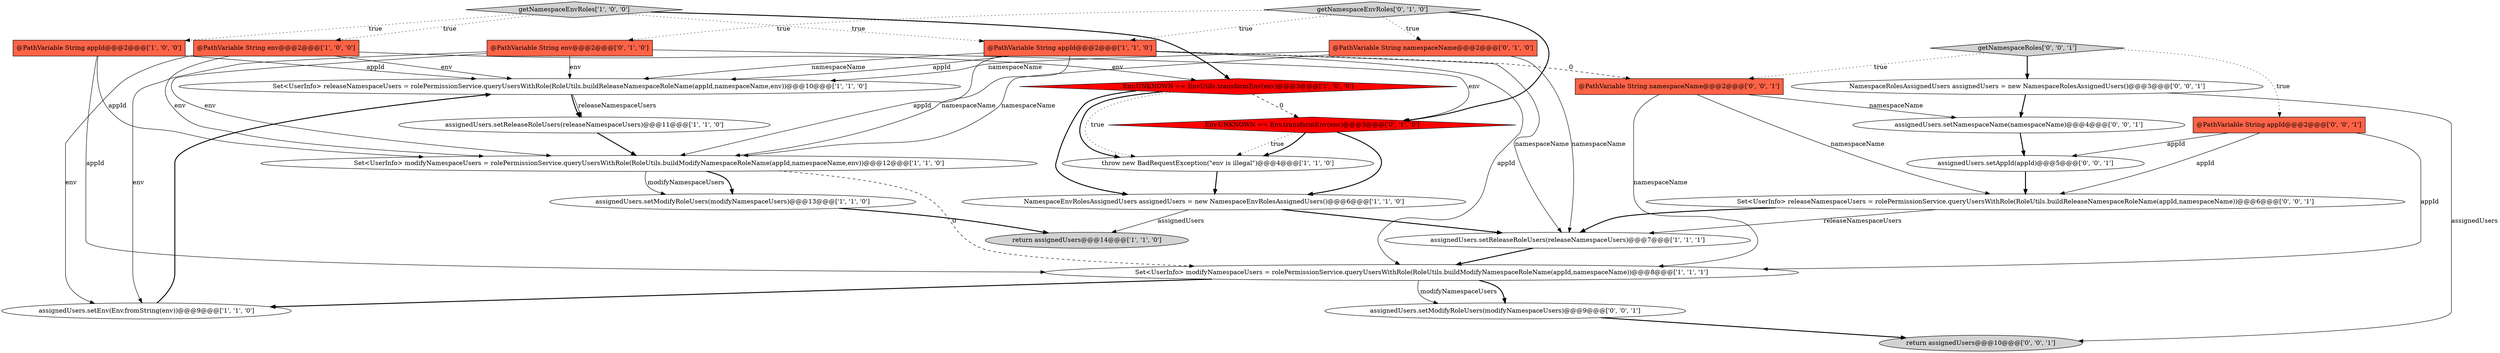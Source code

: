 digraph {
17 [style = filled, label = "@PathVariable String namespaceName@@@2@@@['0', '1', '0']", fillcolor = tomato, shape = box image = "AAA0AAABBB2BBB"];
1 [style = filled, label = "@PathVariable String env@@@2@@@['1', '0', '0']", fillcolor = tomato, shape = box image = "AAA0AAABBB1BBB"];
6 [style = filled, label = "Set<UserInfo> releaseNamespaceUsers = rolePermissionService.queryUsersWithRole(RoleUtils.buildReleaseNamespaceRoleName(appId,namespaceName,env))@@@10@@@['1', '1', '0']", fillcolor = white, shape = ellipse image = "AAA0AAABBB1BBB"];
7 [style = filled, label = "Set<UserInfo> modifyNamespaceUsers = rolePermissionService.queryUsersWithRole(RoleUtils.buildModifyNamespaceRoleName(appId,namespaceName,env))@@@12@@@['1', '1', '0']", fillcolor = white, shape = ellipse image = "AAA0AAABBB1BBB"];
2 [style = filled, label = "Env.UNKNOWN == EnvUtils.transformEnv(env)@@@3@@@['1', '0', '0']", fillcolor = red, shape = diamond image = "AAA1AAABBB1BBB"];
4 [style = filled, label = "NamespaceEnvRolesAssignedUsers assignedUsers = new NamespaceEnvRolesAssignedUsers()@@@6@@@['1', '1', '0']", fillcolor = white, shape = ellipse image = "AAA0AAABBB1BBB"];
14 [style = filled, label = "assignedUsers.setModifyRoleUsers(modifyNamespaceUsers)@@@13@@@['1', '1', '0']", fillcolor = white, shape = ellipse image = "AAA0AAABBB1BBB"];
24 [style = filled, label = "return assignedUsers@@@10@@@['0', '0', '1']", fillcolor = lightgray, shape = ellipse image = "AAA0AAABBB3BBB"];
5 [style = filled, label = "Set<UserInfo> modifyNamespaceUsers = rolePermissionService.queryUsersWithRole(RoleUtils.buildModifyNamespaceRoleName(appId,namespaceName))@@@8@@@['1', '1', '1']", fillcolor = white, shape = ellipse image = "AAA0AAABBB1BBB"];
21 [style = filled, label = "assignedUsers.setAppId(appId)@@@5@@@['0', '0', '1']", fillcolor = white, shape = ellipse image = "AAA0AAABBB3BBB"];
11 [style = filled, label = "return assignedUsers@@@14@@@['1', '1', '0']", fillcolor = lightgray, shape = ellipse image = "AAA0AAABBB1BBB"];
25 [style = filled, label = "@PathVariable String namespaceName@@@2@@@['0', '0', '1']", fillcolor = tomato, shape = box image = "AAA0AAABBB3BBB"];
13 [style = filled, label = "assignedUsers.setReleaseRoleUsers(releaseNamespaceUsers)@@@11@@@['1', '1', '0']", fillcolor = white, shape = ellipse image = "AAA0AAABBB1BBB"];
0 [style = filled, label = "@PathVariable String appId@@@2@@@['1', '0', '0']", fillcolor = tomato, shape = box image = "AAA0AAABBB1BBB"];
19 [style = filled, label = "@PathVariable String appId@@@2@@@['0', '0', '1']", fillcolor = tomato, shape = box image = "AAA0AAABBB3BBB"];
8 [style = filled, label = "throw new BadRequestException(\"env is illegal\")@@@4@@@['1', '1', '0']", fillcolor = white, shape = ellipse image = "AAA0AAABBB1BBB"];
26 [style = filled, label = "NamespaceRolesAssignedUsers assignedUsers = new NamespaceRolesAssignedUsers()@@@3@@@['0', '0', '1']", fillcolor = white, shape = ellipse image = "AAA0AAABBB3BBB"];
9 [style = filled, label = "assignedUsers.setReleaseRoleUsers(releaseNamespaceUsers)@@@7@@@['1', '1', '1']", fillcolor = white, shape = ellipse image = "AAA0AAABBB1BBB"];
23 [style = filled, label = "assignedUsers.setModifyRoleUsers(modifyNamespaceUsers)@@@9@@@['0', '0', '1']", fillcolor = white, shape = ellipse image = "AAA0AAABBB3BBB"];
10 [style = filled, label = "getNamespaceEnvRoles['1', '0', '0']", fillcolor = lightgray, shape = diamond image = "AAA0AAABBB1BBB"];
20 [style = filled, label = "assignedUsers.setNamespaceName(namespaceName)@@@4@@@['0', '0', '1']", fillcolor = white, shape = ellipse image = "AAA0AAABBB3BBB"];
12 [style = filled, label = "@PathVariable String appId@@@2@@@['1', '1', '0']", fillcolor = tomato, shape = box image = "AAA0AAABBB1BBB"];
3 [style = filled, label = "assignedUsers.setEnv(Env.fromString(env))@@@9@@@['1', '1', '0']", fillcolor = white, shape = ellipse image = "AAA0AAABBB1BBB"];
18 [style = filled, label = "Env.UNKNOWN == Env.transformEnv(env)@@@3@@@['0', '1', '0']", fillcolor = red, shape = diamond image = "AAA1AAABBB2BBB"];
16 [style = filled, label = "@PathVariable String env@@@2@@@['0', '1', '0']", fillcolor = tomato, shape = box image = "AAA0AAABBB2BBB"];
27 [style = filled, label = "getNamespaceRoles['0', '0', '1']", fillcolor = lightgray, shape = diamond image = "AAA0AAABBB3BBB"];
22 [style = filled, label = "Set<UserInfo> releaseNamespaceUsers = rolePermissionService.queryUsersWithRole(RoleUtils.buildReleaseNamespaceRoleName(appId,namespaceName))@@@6@@@['0', '0', '1']", fillcolor = white, shape = ellipse image = "AAA0AAABBB3BBB"];
15 [style = filled, label = "getNamespaceEnvRoles['0', '1', '0']", fillcolor = lightgray, shape = diamond image = "AAA0AAABBB2BBB"];
5->3 [style = bold, label=""];
17->7 [style = solid, label="namespaceName"];
4->9 [style = bold, label=""];
10->12 [style = dotted, label="true"];
16->7 [style = solid, label="env"];
12->5 [style = solid, label="appId"];
27->25 [style = dotted, label="true"];
5->23 [style = bold, label=""];
1->7 [style = solid, label="env"];
16->6 [style = solid, label="env"];
12->7 [style = solid, label="appId"];
0->7 [style = solid, label="appId"];
22->9 [style = bold, label=""];
25->5 [style = solid, label="namespaceName"];
3->6 [style = bold, label=""];
26->20 [style = bold, label=""];
18->8 [style = dotted, label="true"];
1->2 [style = solid, label="env"];
15->16 [style = dotted, label="true"];
12->6 [style = solid, label="namespaceName"];
19->22 [style = solid, label="appId"];
12->9 [style = solid, label="namespaceName"];
27->19 [style = dotted, label="true"];
2->4 [style = bold, label=""];
15->18 [style = bold, label=""];
25->22 [style = solid, label="namespaceName"];
19->21 [style = solid, label="appId"];
0->5 [style = solid, label="appId"];
5->23 [style = solid, label="modifyNamespaceUsers"];
15->17 [style = dotted, label="true"];
7->14 [style = bold, label=""];
20->21 [style = bold, label=""];
7->5 [style = dashed, label="0"];
0->6 [style = solid, label="appId"];
17->6 [style = solid, label="namespaceName"];
23->24 [style = bold, label=""];
1->3 [style = solid, label="env"];
12->25 [style = dashed, label="0"];
18->4 [style = bold, label=""];
17->9 [style = solid, label="namespaceName"];
19->5 [style = solid, label="appId"];
21->22 [style = bold, label=""];
13->7 [style = bold, label=""];
6->13 [style = solid, label="releaseNamespaceUsers"];
6->13 [style = bold, label=""];
2->18 [style = dashed, label="0"];
16->3 [style = solid, label="env"];
12->6 [style = solid, label="appId"];
15->12 [style = dotted, label="true"];
16->18 [style = solid, label="env"];
12->7 [style = solid, label="namespaceName"];
10->0 [style = dotted, label="true"];
22->9 [style = solid, label="releaseNamespaceUsers"];
9->5 [style = bold, label=""];
10->2 [style = bold, label=""];
18->8 [style = bold, label=""];
10->1 [style = dotted, label="true"];
8->4 [style = bold, label=""];
25->20 [style = solid, label="namespaceName"];
7->14 [style = solid, label="modifyNamespaceUsers"];
14->11 [style = bold, label=""];
4->11 [style = solid, label="assignedUsers"];
1->6 [style = solid, label="env"];
2->8 [style = dotted, label="true"];
2->8 [style = bold, label=""];
26->24 [style = solid, label="assignedUsers"];
27->26 [style = bold, label=""];
}
